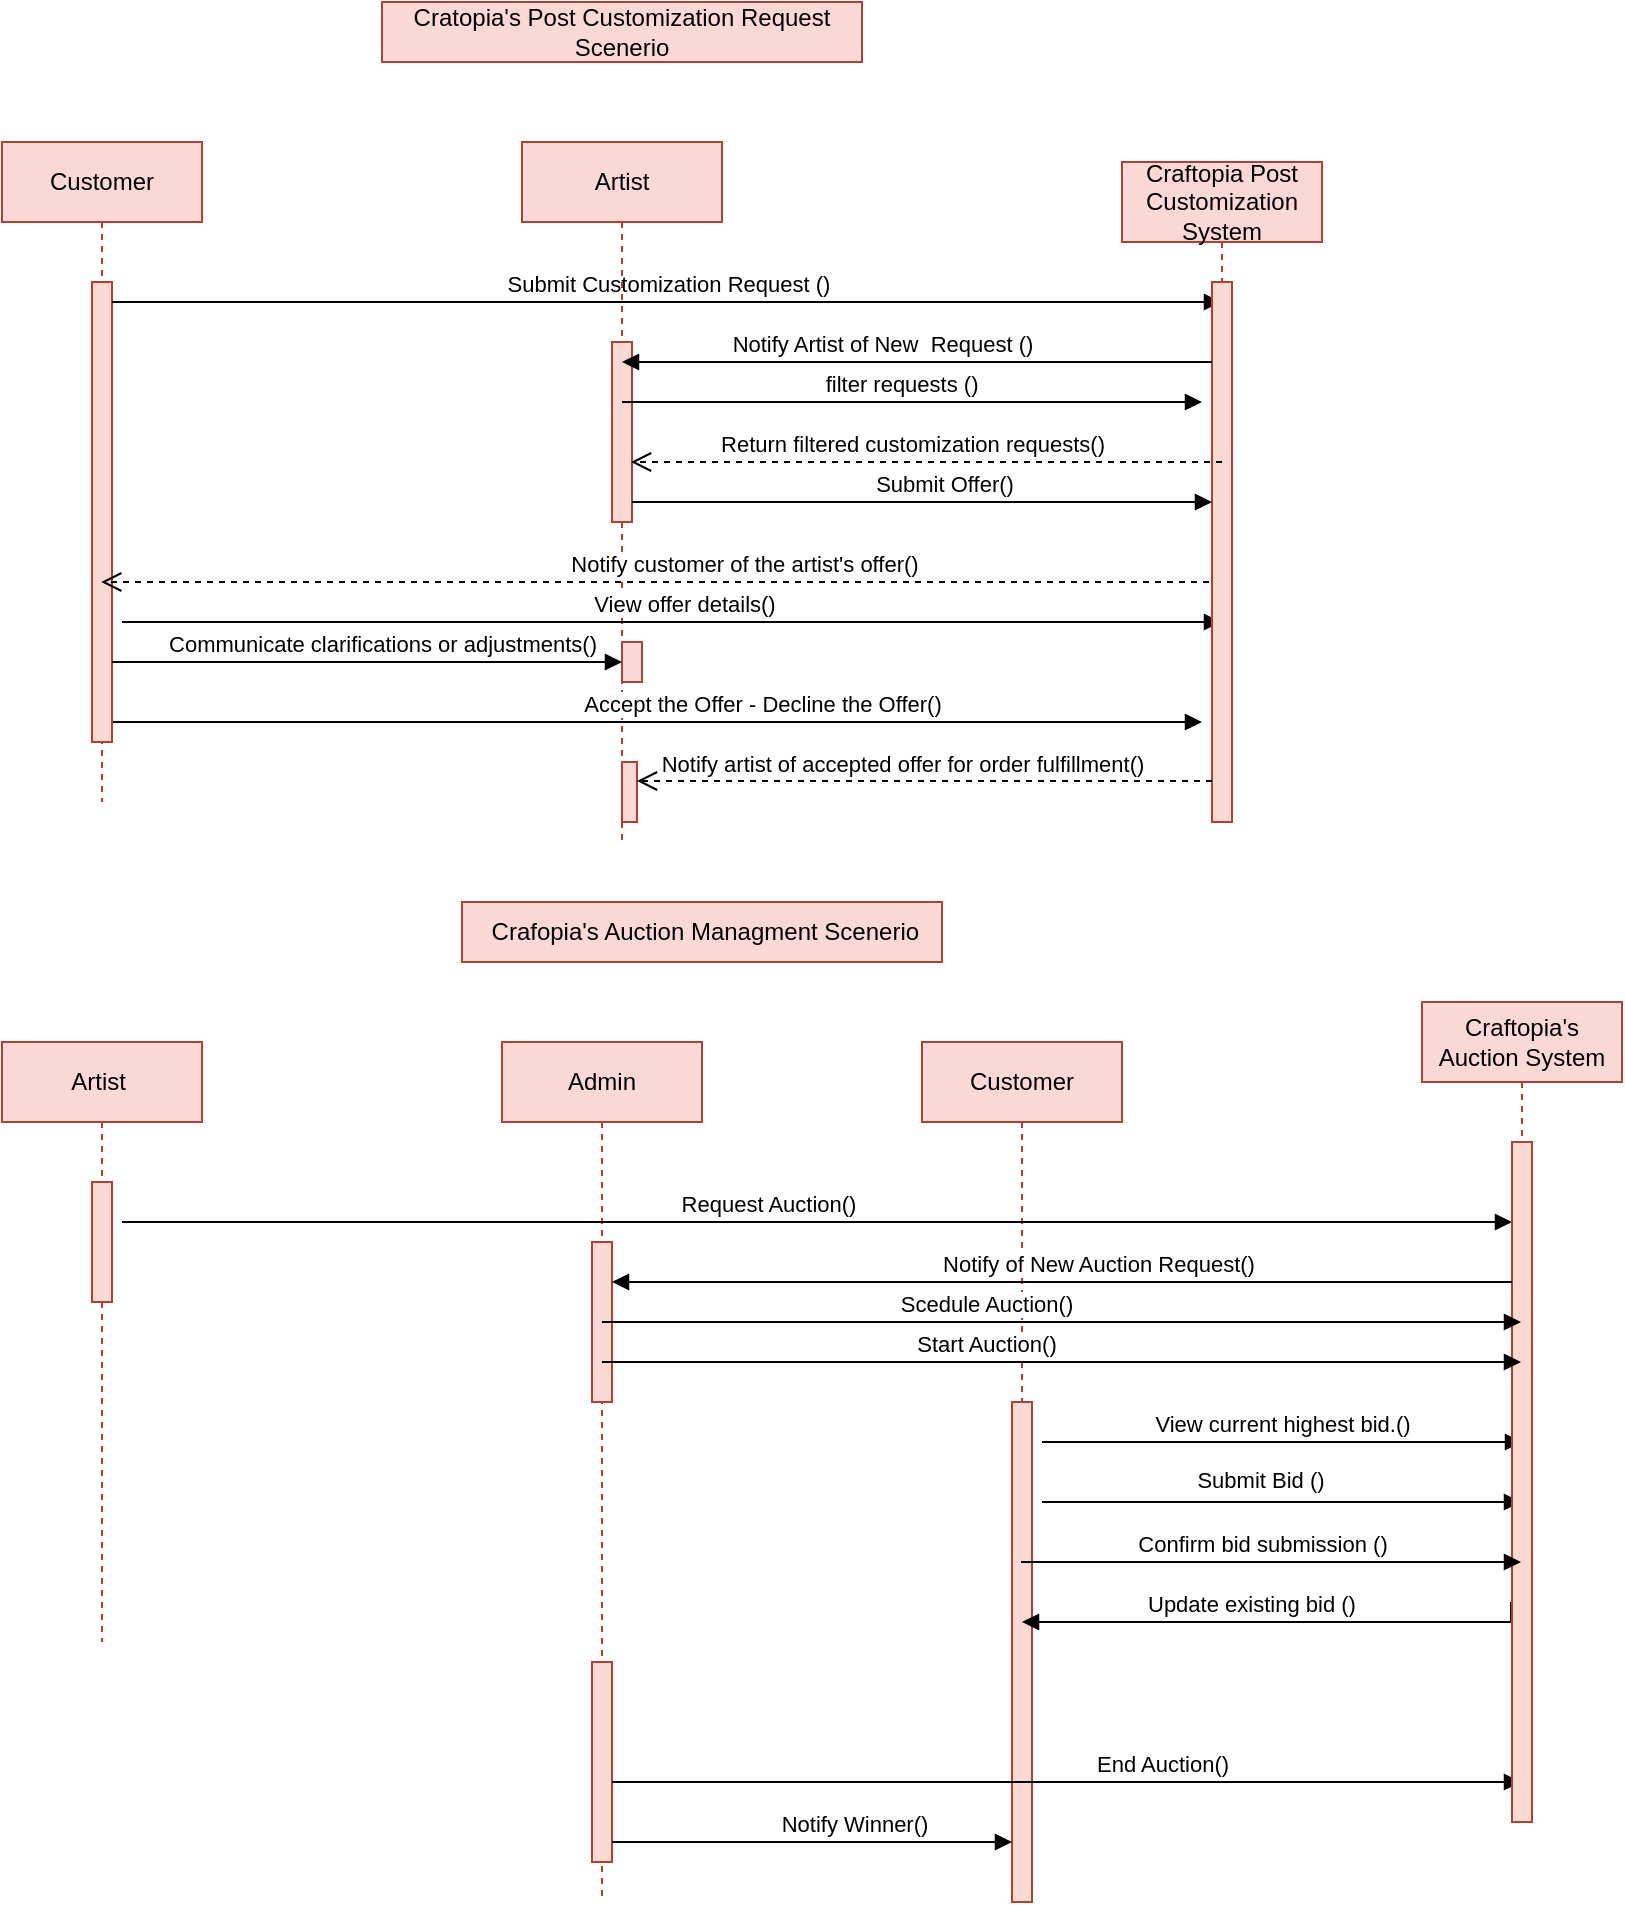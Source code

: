 <mxfile version="25.0.2">
  <diagram name="Page-1" id="V0pw2Zb20UL2xj4cE1I4">
    <mxGraphModel dx="1036" dy="1783" grid="1" gridSize="10" guides="1" tooltips="1" connect="1" arrows="1" fold="1" page="1" pageScale="1" pageWidth="827" pageHeight="1169" math="0" shadow="0">
      <root>
        <mxCell id="0" />
        <mxCell id="1" parent="0" />
        <mxCell id="ZhXPPXgodXc87nbnoY75-1" value="Customer" style="shape=umlLifeline;perimeter=lifelinePerimeter;whiteSpace=wrap;html=1;container=0;dropTarget=0;collapsible=0;recursiveResize=0;outlineConnect=0;portConstraint=eastwest;newEdgeStyle={&quot;edgeStyle&quot;:&quot;elbowEdgeStyle&quot;,&quot;elbow&quot;:&quot;vertical&quot;,&quot;curved&quot;:0,&quot;rounded&quot;:0};fillColor=#fad9d5;strokeColor=#ae4132;" vertex="1" parent="1">
          <mxGeometry x="40" y="40" width="100" height="330" as="geometry" />
        </mxCell>
        <mxCell id="ZhXPPXgodXc87nbnoY75-2" value="" style="html=1;points=[];perimeter=orthogonalPerimeter;outlineConnect=0;targetShapes=umlLifeline;portConstraint=eastwest;newEdgeStyle={&quot;edgeStyle&quot;:&quot;elbowEdgeStyle&quot;,&quot;elbow&quot;:&quot;vertical&quot;,&quot;curved&quot;:0,&quot;rounded&quot;:0};fillColor=#fad9d5;strokeColor=#ae4132;" vertex="1" parent="ZhXPPXgodXc87nbnoY75-1">
          <mxGeometry x="45" y="70" width="10" height="230" as="geometry" />
        </mxCell>
        <mxCell id="ZhXPPXgodXc87nbnoY75-3" value="Submit Customization Request ()" style="html=1;verticalAlign=bottom;endArrow=block;edgeStyle=elbowEdgeStyle;elbow=vertical;curved=0;rounded=0;" edge="1" parent="1" source="ZhXPPXgodXc87nbnoY75-2" target="ZhXPPXgodXc87nbnoY75-25">
          <mxGeometry relative="1" as="geometry">
            <mxPoint x="195" y="130" as="sourcePoint" />
            <Array as="points">
              <mxPoint x="180" y="120" />
            </Array>
          </mxGeometry>
        </mxCell>
        <mxCell id="ZhXPPXgodXc87nbnoY75-4" value="Cratopia&#39;s Post Customization Request Scenerio" style="text;html=1;align=center;verticalAlign=middle;whiteSpace=wrap;rounded=0;fillColor=#fad9d5;strokeColor=#ae4132;" vertex="1" parent="1">
          <mxGeometry x="230" y="-30" width="240" height="30" as="geometry" />
        </mxCell>
        <mxCell id="ZhXPPXgodXc87nbnoY75-5" value="Artist" style="shape=umlLifeline;perimeter=lifelinePerimeter;whiteSpace=wrap;html=1;container=0;dropTarget=0;collapsible=0;recursiveResize=0;outlineConnect=0;portConstraint=eastwest;newEdgeStyle={&quot;edgeStyle&quot;:&quot;elbowEdgeStyle&quot;,&quot;elbow&quot;:&quot;vertical&quot;,&quot;curved&quot;:0,&quot;rounded&quot;:0};fillColor=#fad9d5;strokeColor=#ae4132;" vertex="1" parent="1">
          <mxGeometry x="300" y="40" width="100" height="350" as="geometry" />
        </mxCell>
        <mxCell id="ZhXPPXgodXc87nbnoY75-6" value="" style="html=1;points=[];perimeter=orthogonalPerimeter;outlineConnect=0;targetShapes=umlLifeline;portConstraint=eastwest;newEdgeStyle={&quot;edgeStyle&quot;:&quot;elbowEdgeStyle&quot;,&quot;elbow&quot;:&quot;vertical&quot;,&quot;curved&quot;:0,&quot;rounded&quot;:0};fillColor=#fad9d5;strokeColor=#ae4132;" vertex="1" parent="ZhXPPXgodXc87nbnoY75-5">
          <mxGeometry x="45" y="100" width="10" height="90" as="geometry" />
        </mxCell>
        <mxCell id="ZhXPPXgodXc87nbnoY75-7" value="" style="html=1;points=[];perimeter=orthogonalPerimeter;outlineConnect=0;targetShapes=umlLifeline;portConstraint=eastwest;newEdgeStyle={&quot;edgeStyle&quot;:&quot;elbowEdgeStyle&quot;,&quot;elbow&quot;:&quot;vertical&quot;,&quot;curved&quot;:0,&quot;rounded&quot;:0};fillColor=#fad9d5;strokeColor=#ae4132;" vertex="1" parent="ZhXPPXgodXc87nbnoY75-5">
          <mxGeometry x="50" y="250" width="10" height="20" as="geometry" />
        </mxCell>
        <mxCell id="ZhXPPXgodXc87nbnoY75-8" value="Notify customer of the artist&#39;s offer()" style="html=1;verticalAlign=bottom;endArrow=open;dashed=1;endSize=8;edgeStyle=elbowEdgeStyle;elbow=horizontal;curved=0;rounded=0;" edge="1" parent="1" source="ZhXPPXgodXc87nbnoY75-25">
          <mxGeometry x="-0.144" relative="1" as="geometry">
            <mxPoint x="89.63" y="260" as="targetPoint" />
            <Array as="points">
              <mxPoint x="200" y="260" />
            </Array>
            <mxPoint x="305" y="260" as="sourcePoint" />
            <mxPoint x="1" as="offset" />
          </mxGeometry>
        </mxCell>
        <mxCell id="ZhXPPXgodXc87nbnoY75-9" value="View offer details()" style="html=1;verticalAlign=bottom;endArrow=block;edgeStyle=elbowEdgeStyle;elbow=vertical;curved=0;rounded=0;" edge="1" parent="1" target="ZhXPPXgodXc87nbnoY75-25">
          <mxGeometry x="0.023" relative="1" as="geometry">
            <mxPoint x="100" y="280" as="sourcePoint" />
            <Array as="points">
              <mxPoint x="190" y="280" />
            </Array>
            <mxPoint x="315" y="280" as="targetPoint" />
            <mxPoint as="offset" />
          </mxGeometry>
        </mxCell>
        <mxCell id="ZhXPPXgodXc87nbnoY75-10" value="Communicate clarifications or adjustments()" style="html=1;verticalAlign=bottom;endArrow=block;edgeStyle=elbowEdgeStyle;elbow=vertical;curved=0;rounded=0;" edge="1" parent="1">
          <mxGeometry x="0.059" relative="1" as="geometry">
            <mxPoint x="95" y="300" as="sourcePoint" />
            <Array as="points">
              <mxPoint x="195" y="300" />
            </Array>
            <mxPoint x="350" y="300" as="targetPoint" />
            <mxPoint as="offset" />
          </mxGeometry>
        </mxCell>
        <mxCell id="ZhXPPXgodXc87nbnoY75-11" value="Accept the Offer - Decline the Offer()" style="html=1;verticalAlign=bottom;endArrow=block;edgeStyle=elbowEdgeStyle;elbow=vertical;curved=0;rounded=0;" edge="1" parent="1">
          <mxGeometry x="0.191" relative="1" as="geometry">
            <mxPoint x="95.5" y="330" as="sourcePoint" />
            <Array as="points">
              <mxPoint x="195.5" y="330" />
            </Array>
            <mxPoint x="640" y="330" as="targetPoint" />
            <mxPoint as="offset" />
          </mxGeometry>
        </mxCell>
        <mxCell id="ZhXPPXgodXc87nbnoY75-12" value="Artist&amp;nbsp;" style="shape=umlLifeline;perimeter=lifelinePerimeter;whiteSpace=wrap;html=1;container=0;dropTarget=0;collapsible=0;recursiveResize=0;outlineConnect=0;portConstraint=eastwest;newEdgeStyle={&quot;edgeStyle&quot;:&quot;elbowEdgeStyle&quot;,&quot;elbow&quot;:&quot;vertical&quot;,&quot;curved&quot;:0,&quot;rounded&quot;:0};fillColor=#fad9d5;strokeColor=#ae4132;" vertex="1" parent="1">
          <mxGeometry x="40" y="490" width="100" height="300" as="geometry" />
        </mxCell>
        <mxCell id="ZhXPPXgodXc87nbnoY75-13" value="" style="html=1;points=[];perimeter=orthogonalPerimeter;outlineConnect=0;targetShapes=umlLifeline;portConstraint=eastwest;newEdgeStyle={&quot;edgeStyle&quot;:&quot;elbowEdgeStyle&quot;,&quot;elbow&quot;:&quot;vertical&quot;,&quot;curved&quot;:0,&quot;rounded&quot;:0};fillColor=#fad9d5;strokeColor=#ae4132;" vertex="1" parent="ZhXPPXgodXc87nbnoY75-12">
          <mxGeometry x="45" y="70" width="10" height="60" as="geometry" />
        </mxCell>
        <mxCell id="ZhXPPXgodXc87nbnoY75-14" value="&amp;nbsp;Crafopia&#39;s Auction Managment Scenerio" style="text;html=1;align=center;verticalAlign=middle;whiteSpace=wrap;rounded=0;fillColor=#fad9d5;strokeColor=#ae4132;" vertex="1" parent="1">
          <mxGeometry x="270" y="420" width="240" height="30" as="geometry" />
        </mxCell>
        <mxCell id="ZhXPPXgodXc87nbnoY75-15" value="Admin" style="shape=umlLifeline;perimeter=lifelinePerimeter;whiteSpace=wrap;html=1;container=0;dropTarget=0;collapsible=0;recursiveResize=0;outlineConnect=0;portConstraint=eastwest;newEdgeStyle={&quot;edgeStyle&quot;:&quot;elbowEdgeStyle&quot;,&quot;elbow&quot;:&quot;vertical&quot;,&quot;curved&quot;:0,&quot;rounded&quot;:0};fillColor=#fad9d5;strokeColor=#ae4132;" vertex="1" parent="1">
          <mxGeometry x="290" y="490" width="100" height="430" as="geometry" />
        </mxCell>
        <mxCell id="ZhXPPXgodXc87nbnoY75-16" value="" style="html=1;points=[];perimeter=orthogonalPerimeter;outlineConnect=0;targetShapes=umlLifeline;portConstraint=eastwest;newEdgeStyle={&quot;edgeStyle&quot;:&quot;elbowEdgeStyle&quot;,&quot;elbow&quot;:&quot;vertical&quot;,&quot;curved&quot;:0,&quot;rounded&quot;:0};fillColor=#fad9d5;strokeColor=#ae4132;" vertex="1" parent="ZhXPPXgodXc87nbnoY75-15">
          <mxGeometry x="45" y="100" width="10" height="80" as="geometry" />
        </mxCell>
        <mxCell id="ZhXPPXgodXc87nbnoY75-17" value="Customer" style="shape=umlLifeline;perimeter=lifelinePerimeter;whiteSpace=wrap;html=1;container=0;dropTarget=0;collapsible=0;recursiveResize=0;outlineConnect=0;portConstraint=eastwest;newEdgeStyle={&quot;edgeStyle&quot;:&quot;elbowEdgeStyle&quot;,&quot;elbow&quot;:&quot;vertical&quot;,&quot;curved&quot;:0,&quot;rounded&quot;:0};fillColor=#fad9d5;strokeColor=#ae4132;" vertex="1" parent="1">
          <mxGeometry x="500" y="490" width="100" height="430" as="geometry" />
        </mxCell>
        <mxCell id="ZhXPPXgodXc87nbnoY75-18" value="" style="html=1;points=[];perimeter=orthogonalPerimeter;outlineConnect=0;targetShapes=umlLifeline;portConstraint=eastwest;newEdgeStyle={&quot;edgeStyle&quot;:&quot;elbowEdgeStyle&quot;,&quot;elbow&quot;:&quot;vertical&quot;,&quot;curved&quot;:0,&quot;rounded&quot;:0};fillColor=#fad9d5;strokeColor=#ae4132;" vertex="1" parent="ZhXPPXgodXc87nbnoY75-17">
          <mxGeometry x="45" y="180" width="10" height="250" as="geometry" />
        </mxCell>
        <mxCell id="ZhXPPXgodXc87nbnoY75-19" value="Request Auction()" style="html=1;verticalAlign=bottom;endArrow=block;edgeStyle=elbowEdgeStyle;elbow=vertical;curved=0;rounded=0;" edge="1" parent="1" target="ZhXPPXgodXc87nbnoY75-34">
          <mxGeometry x="-0.074" relative="1" as="geometry">
            <mxPoint x="100" y="580" as="sourcePoint" />
            <Array as="points">
              <mxPoint x="200" y="580" />
              <mxPoint x="290" y="590" />
            </Array>
            <mxPoint x="260" y="580" as="targetPoint" />
            <mxPoint x="1" as="offset" />
          </mxGeometry>
        </mxCell>
        <mxCell id="ZhXPPXgodXc87nbnoY75-20" value="View current highest bid.()" style="html=1;verticalAlign=bottom;endArrow=block;edgeStyle=elbowEdgeStyle;elbow=vertical;curved=0;rounded=0;" edge="1" parent="1">
          <mxGeometry relative="1" as="geometry">
            <mxPoint x="560" y="690" as="sourcePoint" />
            <Array as="points">
              <mxPoint x="700.5" y="690" />
              <mxPoint x="696" y="700" />
            </Array>
            <mxPoint x="800" y="690" as="targetPoint" />
            <mxPoint as="offset" />
          </mxGeometry>
        </mxCell>
        <mxCell id="ZhXPPXgodXc87nbnoY75-21" value="Submit Bid ()" style="html=1;verticalAlign=bottom;endArrow=block;edgeStyle=elbowEdgeStyle;elbow=vertical;curved=0;rounded=0;" edge="1" parent="1">
          <mxGeometry x="-0.097" y="3" relative="1" as="geometry">
            <mxPoint x="560" y="720" as="sourcePoint" />
            <Array as="points">
              <mxPoint x="655" y="720" />
            </Array>
            <mxPoint x="799.5" y="720" as="targetPoint" />
            <mxPoint x="1" y="1" as="offset" />
          </mxGeometry>
        </mxCell>
        <mxCell id="ZhXPPXgodXc87nbnoY75-22" value="Update existing bid ()&amp;nbsp;" style="html=1;verticalAlign=bottom;endArrow=block;edgeStyle=elbowEdgeStyle;elbow=vertical;curved=0;rounded=0;" edge="1" parent="1" target="ZhXPPXgodXc87nbnoY75-17">
          <mxGeometry x="0.096" relative="1" as="geometry">
            <mxPoint x="794.5" y="770" as="sourcePoint" />
            <Array as="points">
              <mxPoint x="720" y="780" />
              <mxPoint x="730" y="770" />
            </Array>
            <mxPoint x="550" y="780" as="targetPoint" />
            <mxPoint x="1" as="offset" />
          </mxGeometry>
        </mxCell>
        <mxCell id="ZhXPPXgodXc87nbnoY75-23" value="" style="html=1;points=[];perimeter=orthogonalPerimeter;outlineConnect=0;targetShapes=umlLifeline;portConstraint=eastwest;newEdgeStyle={&quot;edgeStyle&quot;:&quot;elbowEdgeStyle&quot;,&quot;elbow&quot;:&quot;vertical&quot;,&quot;curved&quot;:0,&quot;rounded&quot;:0};fillColor=#fad9d5;strokeColor=#ae4132;" vertex="1" parent="1">
          <mxGeometry x="335" y="800" width="10" height="100" as="geometry" />
        </mxCell>
        <mxCell id="ZhXPPXgodXc87nbnoY75-24" value="End Auction()" style="html=1;verticalAlign=bottom;endArrow=block;edgeStyle=elbowEdgeStyle;elbow=vertical;curved=0;rounded=0;" edge="1" parent="1" source="ZhXPPXgodXc87nbnoY75-23" target="ZhXPPXgodXc87nbnoY75-33">
          <mxGeometry x="0.209" relative="1" as="geometry">
            <mxPoint x="500" y="850" as="sourcePoint" />
            <Array as="points">
              <mxPoint x="490" y="860" />
            </Array>
            <mxPoint x="300" y="850" as="targetPoint" />
            <mxPoint as="offset" />
          </mxGeometry>
        </mxCell>
        <mxCell id="ZhXPPXgodXc87nbnoY75-25" value="Craftopia Post Customization System" style="shape=umlLifeline;perimeter=lifelinePerimeter;whiteSpace=wrap;html=1;container=0;dropTarget=0;collapsible=0;recursiveResize=0;outlineConnect=0;portConstraint=eastwest;newEdgeStyle={&quot;edgeStyle&quot;:&quot;elbowEdgeStyle&quot;,&quot;elbow&quot;:&quot;vertical&quot;,&quot;curved&quot;:0,&quot;rounded&quot;:0};fillColor=#fad9d5;strokeColor=#ae4132;" vertex="1" parent="1">
          <mxGeometry x="600" y="50" width="100" height="330" as="geometry" />
        </mxCell>
        <mxCell id="ZhXPPXgodXc87nbnoY75-26" value="" style="html=1;points=[];perimeter=orthogonalPerimeter;outlineConnect=0;targetShapes=umlLifeline;portConstraint=eastwest;newEdgeStyle={&quot;edgeStyle&quot;:&quot;elbowEdgeStyle&quot;,&quot;elbow&quot;:&quot;vertical&quot;,&quot;curved&quot;:0,&quot;rounded&quot;:0};fillColor=#fad9d5;strokeColor=#ae4132;" vertex="1" parent="ZhXPPXgodXc87nbnoY75-25">
          <mxGeometry x="45" y="60" width="10" height="270" as="geometry" />
        </mxCell>
        <mxCell id="ZhXPPXgodXc87nbnoY75-27" value="Notify Artist of New&amp;nbsp; Request ()" style="html=1;verticalAlign=bottom;endArrow=block;edgeStyle=elbowEdgeStyle;elbow=vertical;curved=0;rounded=0;" edge="1" parent="1" source="ZhXPPXgodXc87nbnoY75-26" target="ZhXPPXgodXc87nbnoY75-5">
          <mxGeometry x="0.117" relative="1" as="geometry">
            <mxPoint x="780.5" y="160" as="sourcePoint" />
            <Array as="points">
              <mxPoint x="630" y="150" />
            </Array>
            <mxPoint x="590" y="160" as="targetPoint" />
            <mxPoint as="offset" />
          </mxGeometry>
        </mxCell>
        <mxCell id="ZhXPPXgodXc87nbnoY75-28" value="&amp;nbsp;filter requests ()" style="html=1;verticalAlign=bottom;endArrow=block;edgeStyle=elbowEdgeStyle;elbow=vertical;curved=0;rounded=0;" edge="1" parent="1">
          <mxGeometry x="-0.053" relative="1" as="geometry">
            <mxPoint x="350" y="170" as="sourcePoint" />
            <Array as="points">
              <mxPoint x="635" y="170" />
            </Array>
            <mxPoint x="640" y="170" as="targetPoint" />
            <mxPoint as="offset" />
          </mxGeometry>
        </mxCell>
        <mxCell id="ZhXPPXgodXc87nbnoY75-29" value="Return filtered customization requests()" style="html=1;verticalAlign=bottom;endArrow=open;dashed=1;endSize=8;edgeStyle=elbowEdgeStyle;elbow=horizontal;curved=0;rounded=0;" edge="1" parent="1">
          <mxGeometry x="0.049" relative="1" as="geometry">
            <mxPoint x="354.5" y="200" as="targetPoint" />
            <Array as="points">
              <mxPoint x="645" y="200" />
            </Array>
            <mxPoint x="650" y="200" as="sourcePoint" />
            <mxPoint as="offset" />
          </mxGeometry>
        </mxCell>
        <mxCell id="ZhXPPXgodXc87nbnoY75-30" value="Submit Offer()" style="html=1;verticalAlign=bottom;endArrow=block;edgeStyle=elbowEdgeStyle;elbow=vertical;curved=0;rounded=0;" edge="1" parent="1">
          <mxGeometry x="0.075" relative="1" as="geometry">
            <mxPoint x="355" y="220" as="sourcePoint" />
            <Array as="points">
              <mxPoint x="494.75" y="220" />
            </Array>
            <mxPoint x="645" y="220" as="targetPoint" />
            <mxPoint as="offset" />
          </mxGeometry>
        </mxCell>
        <mxCell id="ZhXPPXgodXc87nbnoY75-31" value="" style="html=1;points=[];perimeter=orthogonalPerimeter;outlineConnect=0;targetShapes=umlLifeline;portConstraint=eastwest;newEdgeStyle={&quot;edgeStyle&quot;:&quot;elbowEdgeStyle&quot;,&quot;elbow&quot;:&quot;vertical&quot;,&quot;curved&quot;:0,&quot;rounded&quot;:0};fillColor=#fad9d5;strokeColor=#ae4132;" vertex="1" parent="1">
          <mxGeometry x="350" y="350" width="7.5" height="30" as="geometry" />
        </mxCell>
        <mxCell id="ZhXPPXgodXc87nbnoY75-32" value="Notify artist of accepted offer for order fulfillment()" style="html=1;verticalAlign=bottom;endArrow=open;dashed=1;endSize=8;edgeStyle=elbowEdgeStyle;elbow=horizontal;curved=0;rounded=0;" edge="1" parent="1">
          <mxGeometry x="0.078" relative="1" as="geometry">
            <mxPoint x="357.5" y="359.5" as="targetPoint" />
            <Array as="points">
              <mxPoint x="640" y="359.5" />
            </Array>
            <mxPoint x="645" y="359.5" as="sourcePoint" />
            <mxPoint as="offset" />
          </mxGeometry>
        </mxCell>
        <mxCell id="ZhXPPXgodXc87nbnoY75-33" value="Craftopia&#39;s Auction System" style="shape=umlLifeline;perimeter=lifelinePerimeter;whiteSpace=wrap;html=1;container=0;dropTarget=0;collapsible=0;recursiveResize=0;outlineConnect=0;portConstraint=eastwest;newEdgeStyle={&quot;edgeStyle&quot;:&quot;elbowEdgeStyle&quot;,&quot;elbow&quot;:&quot;vertical&quot;,&quot;curved&quot;:0,&quot;rounded&quot;:0};fillColor=#fad9d5;strokeColor=#ae4132;" vertex="1" parent="1">
          <mxGeometry x="750" y="470" width="100" height="410" as="geometry" />
        </mxCell>
        <mxCell id="ZhXPPXgodXc87nbnoY75-34" value="" style="html=1;points=[];perimeter=orthogonalPerimeter;outlineConnect=0;targetShapes=umlLifeline;portConstraint=eastwest;newEdgeStyle={&quot;edgeStyle&quot;:&quot;elbowEdgeStyle&quot;,&quot;elbow&quot;:&quot;vertical&quot;,&quot;curved&quot;:0,&quot;rounded&quot;:0};fillColor=#fad9d5;strokeColor=#ae4132;" vertex="1" parent="ZhXPPXgodXc87nbnoY75-33">
          <mxGeometry x="45" y="70" width="10" height="340" as="geometry" />
        </mxCell>
        <mxCell id="ZhXPPXgodXc87nbnoY75-35" value="Notify of New Auction Request()" style="html=1;verticalAlign=bottom;endArrow=block;edgeStyle=elbowEdgeStyle;elbow=vertical;curved=0;rounded=0;" edge="1" parent="1" source="ZhXPPXgodXc87nbnoY75-34" target="ZhXPPXgodXc87nbnoY75-16">
          <mxGeometry x="-0.074" relative="1" as="geometry">
            <mxPoint x="700" y="600" as="sourcePoint" />
            <Array as="points">
              <mxPoint x="705" y="610" />
              <mxPoint x="615" y="600" />
            </Array>
            <mxPoint x="510" y="600" as="targetPoint" />
            <mxPoint x="1" as="offset" />
          </mxGeometry>
        </mxCell>
        <mxCell id="ZhXPPXgodXc87nbnoY75-36" value="Scedule Auction()" style="html=1;verticalAlign=bottom;endArrow=block;edgeStyle=elbowEdgeStyle;elbow=vertical;curved=0;rounded=0;" edge="1" parent="1" source="ZhXPPXgodXc87nbnoY75-15">
          <mxGeometry x="-0.167" relative="1" as="geometry">
            <mxPoint x="495" y="630" as="sourcePoint" />
            <Array as="points">
              <mxPoint x="570" y="630" />
              <mxPoint x="660" y="640" />
            </Array>
            <mxPoint x="799.5" y="630" as="targetPoint" />
            <mxPoint as="offset" />
          </mxGeometry>
        </mxCell>
        <mxCell id="ZhXPPXgodXc87nbnoY75-37" value="Start Auction()" style="html=1;verticalAlign=bottom;endArrow=block;edgeStyle=elbowEdgeStyle;elbow=vertical;curved=0;rounded=0;" edge="1" parent="1" source="ZhXPPXgodXc87nbnoY75-15">
          <mxGeometry x="-0.167" relative="1" as="geometry">
            <mxPoint x="495" y="650" as="sourcePoint" />
            <Array as="points">
              <mxPoint x="570" y="650" />
              <mxPoint x="660" y="660" />
            </Array>
            <mxPoint x="799.5" y="650" as="targetPoint" />
            <mxPoint as="offset" />
          </mxGeometry>
        </mxCell>
        <mxCell id="ZhXPPXgodXc87nbnoY75-38" value="Confirm bid submission ()" style="html=1;verticalAlign=bottom;endArrow=block;edgeStyle=elbowEdgeStyle;elbow=vertical;curved=0;rounded=0;" edge="1" parent="1">
          <mxGeometry x="-0.036" relative="1" as="geometry">
            <mxPoint x="549.5" y="750" as="sourcePoint" />
            <Array as="points">
              <mxPoint x="720" y="750" />
              <mxPoint x="730" y="740" />
            </Array>
            <mxPoint x="799.5" y="750" as="targetPoint" />
            <mxPoint as="offset" />
          </mxGeometry>
        </mxCell>
        <mxCell id="ZhXPPXgodXc87nbnoY75-39" value="Notify Winner()" style="html=1;verticalAlign=bottom;endArrow=block;edgeStyle=elbowEdgeStyle;elbow=vertical;curved=0;rounded=0;" edge="1" parent="1" target="ZhXPPXgodXc87nbnoY75-18">
          <mxGeometry x="0.209" relative="1" as="geometry">
            <mxPoint x="345" y="890" as="sourcePoint" />
            <Array as="points">
              <mxPoint x="490" y="890" />
            </Array>
            <mxPoint x="800" y="890" as="targetPoint" />
            <mxPoint as="offset" />
          </mxGeometry>
        </mxCell>
      </root>
    </mxGraphModel>
  </diagram>
</mxfile>
